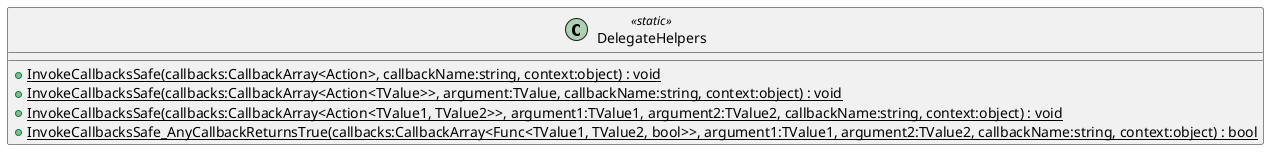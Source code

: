 @startuml
class DelegateHelpers <<static>> {
    + {static} InvokeCallbacksSafe(callbacks:CallbackArray<Action>, callbackName:string, context:object) : void
    + {static} InvokeCallbacksSafe(callbacks:CallbackArray<Action<TValue>>, argument:TValue, callbackName:string, context:object) : void
    + {static} InvokeCallbacksSafe(callbacks:CallbackArray<Action<TValue1, TValue2>>, argument1:TValue1, argument2:TValue2, callbackName:string, context:object) : void
    + {static} InvokeCallbacksSafe_AnyCallbackReturnsTrue(callbacks:CallbackArray<Func<TValue1, TValue2, bool>>, argument1:TValue1, argument2:TValue2, callbackName:string, context:object) : bool
}
@enduml
